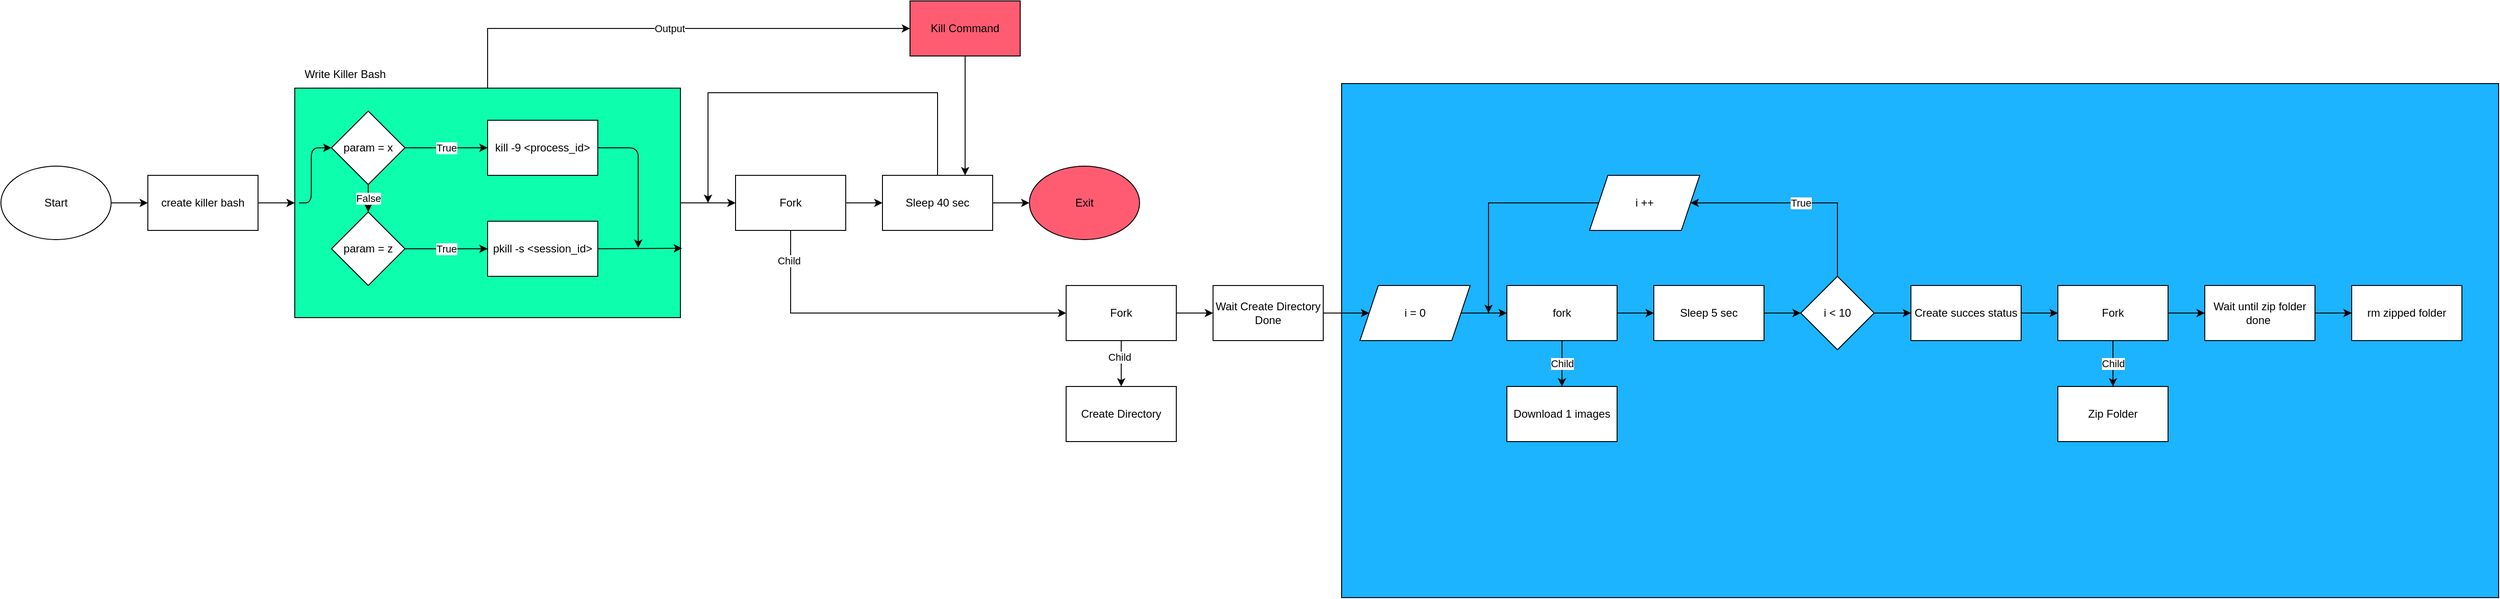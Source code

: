 <mxfile version="14.6.1" type="github"><diagram id="8zB_kewlnMecwqlse5ha" name="Page-1"><mxGraphModel dx="1600" dy="2457" grid="1" gridSize="10" guides="1" tooltips="1" connect="1" arrows="1" fold="1" page="1" pageScale="1" pageWidth="1169" pageHeight="1654" math="0" shadow="0"><root><mxCell id="0"/><mxCell id="1" parent="0"/><mxCell id="x6HGFr7esMn7vDFAvjid-67" value="" style="rounded=0;whiteSpace=wrap;html=1;fillColor=#1CB3FF;" parent="1" vertex="1"><mxGeometry x="1580" y="70" width="1260" height="560" as="geometry"/></mxCell><mxCell id="x6HGFr7esMn7vDFAvjid-27" style="edgeStyle=orthogonalEdgeStyle;rounded=0;orthogonalLoop=1;jettySize=auto;html=1;" parent="1" source="x6HGFr7esMn7vDFAvjid-4" target="x6HGFr7esMn7vDFAvjid-26" edge="1"><mxGeometry relative="1" as="geometry"/></mxCell><mxCell id="x6HGFr7esMn7vDFAvjid-73" value="Output" style="edgeStyle=orthogonalEdgeStyle;rounded=0;orthogonalLoop=1;jettySize=auto;html=1;" parent="1" source="x6HGFr7esMn7vDFAvjid-4" target="x6HGFr7esMn7vDFAvjid-68" edge="1"><mxGeometry relative="1" as="geometry"><Array as="points"><mxPoint x="650" y="10"/></Array></mxGeometry></mxCell><mxCell id="x6HGFr7esMn7vDFAvjid-4" value="" style="rounded=0;whiteSpace=wrap;html=1;fillColor=#0DFFAE;" parent="1" vertex="1"><mxGeometry x="440" y="75" width="420" height="250" as="geometry"/></mxCell><mxCell id="x6HGFr7esMn7vDFAvjid-3" style="edgeStyle=orthogonalEdgeStyle;rounded=0;orthogonalLoop=1;jettySize=auto;html=1;" parent="1" source="x6HGFr7esMn7vDFAvjid-1" target="x6HGFr7esMn7vDFAvjid-2" edge="1"><mxGeometry relative="1" as="geometry"/></mxCell><mxCell id="x6HGFr7esMn7vDFAvjid-1" value="Start" style="ellipse;whiteSpace=wrap;html=1;" parent="1" vertex="1"><mxGeometry x="120" y="160" width="120" height="80" as="geometry"/></mxCell><mxCell id="x6HGFr7esMn7vDFAvjid-5" style="edgeStyle=orthogonalEdgeStyle;rounded=0;orthogonalLoop=1;jettySize=auto;html=1;" parent="1" source="x6HGFr7esMn7vDFAvjid-2" target="x6HGFr7esMn7vDFAvjid-4" edge="1"><mxGeometry relative="1" as="geometry"/></mxCell><mxCell id="x6HGFr7esMn7vDFAvjid-2" value="create killer bash" style="rounded=0;whiteSpace=wrap;html=1;" parent="1" vertex="1"><mxGeometry x="280" y="170" width="120" height="60" as="geometry"/></mxCell><mxCell id="x6HGFr7esMn7vDFAvjid-8" value="True" style="edgeStyle=orthogonalEdgeStyle;rounded=0;orthogonalLoop=1;jettySize=auto;html=1;" parent="1" source="x6HGFr7esMn7vDFAvjid-6" target="x6HGFr7esMn7vDFAvjid-7" edge="1"><mxGeometry relative="1" as="geometry"/></mxCell><mxCell id="x6HGFr7esMn7vDFAvjid-6" value="param = z" style="rhombus;whiteSpace=wrap;html=1;" parent="1" vertex="1"><mxGeometry x="480" y="210" width="80" height="80" as="geometry"/></mxCell><mxCell id="x6HGFr7esMn7vDFAvjid-7" value="pkill -s &amp;lt;session_id&amp;gt;" style="rounded=0;whiteSpace=wrap;html=1;" parent="1" vertex="1"><mxGeometry x="650" y="220" width="120" height="60" as="geometry"/></mxCell><mxCell id="x6HGFr7esMn7vDFAvjid-15" value="False" style="edgeStyle=orthogonalEdgeStyle;rounded=0;orthogonalLoop=1;jettySize=auto;html=1;" parent="1" source="x6HGFr7esMn7vDFAvjid-9" target="x6HGFr7esMn7vDFAvjid-6" edge="1"><mxGeometry relative="1" as="geometry"/></mxCell><mxCell id="x6HGFr7esMn7vDFAvjid-9" value="param = x" style="rhombus;whiteSpace=wrap;html=1;" parent="1" vertex="1"><mxGeometry x="480" y="100" width="80" height="80" as="geometry"/></mxCell><mxCell id="x6HGFr7esMn7vDFAvjid-10" value="True" style="edgeStyle=orthogonalEdgeStyle;rounded=0;orthogonalLoop=1;jettySize=auto;html=1;" parent="1" source="x6HGFr7esMn7vDFAvjid-9" target="x6HGFr7esMn7vDFAvjid-11" edge="1"><mxGeometry relative="1" as="geometry"/></mxCell><mxCell id="x6HGFr7esMn7vDFAvjid-11" value="kill -9 &amp;lt;process_id&amp;gt;" style="rounded=0;whiteSpace=wrap;html=1;" parent="1" vertex="1"><mxGeometry x="650" y="110" width="120" height="60" as="geometry"/></mxCell><mxCell id="x6HGFr7esMn7vDFAvjid-18" value="" style="endArrow=classic;html=1;exitX=0.011;exitY=0.5;exitDx=0;exitDy=0;exitPerimeter=0;" parent="1" source="x6HGFr7esMn7vDFAvjid-4" edge="1"><mxGeometry width="50" height="50" relative="1" as="geometry"><mxPoint x="450" y="220" as="sourcePoint"/><mxPoint x="480" y="140" as="targetPoint"/><Array as="points"><mxPoint x="458" y="200"/><mxPoint x="458" y="140"/></Array></mxGeometry></mxCell><mxCell id="x6HGFr7esMn7vDFAvjid-19" value="Write Killer Bash" style="text;html=1;strokeColor=none;fillColor=none;align=center;verticalAlign=middle;whiteSpace=wrap;rounded=0;" parent="1" vertex="1"><mxGeometry x="440" y="50" width="110" height="20" as="geometry"/></mxCell><mxCell id="x6HGFr7esMn7vDFAvjid-23" value="" style="endArrow=classic;html=1;exitX=1;exitY=0.5;exitDx=0;exitDy=0;" parent="1" source="x6HGFr7esMn7vDFAvjid-11" edge="1"><mxGeometry width="50" height="50" relative="1" as="geometry"><mxPoint x="790" y="190" as="sourcePoint"/><mxPoint x="814" y="249" as="targetPoint"/><Array as="points"><mxPoint x="814" y="140"/></Array></mxGeometry></mxCell><mxCell id="x6HGFr7esMn7vDFAvjid-24" value="" style="endArrow=classic;html=1;exitX=1;exitY=0.5;exitDx=0;exitDy=0;entryX=1.004;entryY=0.698;entryDx=0;entryDy=0;entryPerimeter=0;" parent="1" source="x6HGFr7esMn7vDFAvjid-7" target="x6HGFr7esMn7vDFAvjid-4" edge="1"><mxGeometry width="50" height="50" relative="1" as="geometry"><mxPoint x="780" y="270" as="sourcePoint"/><mxPoint x="830" y="220" as="targetPoint"/></mxGeometry></mxCell><mxCell id="x6HGFr7esMn7vDFAvjid-30" style="edgeStyle=orthogonalEdgeStyle;rounded=0;orthogonalLoop=1;jettySize=auto;html=1;" parent="1" source="x6HGFr7esMn7vDFAvjid-26" target="x6HGFr7esMn7vDFAvjid-29" edge="1"><mxGeometry relative="1" as="geometry"/></mxCell><mxCell id="x6HGFr7esMn7vDFAvjid-32" style="edgeStyle=orthogonalEdgeStyle;rounded=0;orthogonalLoop=1;jettySize=auto;html=1;" parent="1" source="x6HGFr7esMn7vDFAvjid-26" target="x6HGFr7esMn7vDFAvjid-33" edge="1"><mxGeometry relative="1" as="geometry"><mxPoint x="1280" y="320" as="targetPoint"/><Array as="points"><mxPoint x="980" y="320"/></Array></mxGeometry></mxCell><mxCell id="x6HGFr7esMn7vDFAvjid-36" value="Child" style="edgeLabel;html=1;align=center;verticalAlign=middle;resizable=0;points=[];" parent="x6HGFr7esMn7vDFAvjid-32" vertex="1" connectable="0"><mxGeometry x="-0.83" y="-2" relative="1" as="geometry"><mxPoint as="offset"/></mxGeometry></mxCell><mxCell id="x6HGFr7esMn7vDFAvjid-26" value="Fork" style="rounded=0;whiteSpace=wrap;html=1;" parent="1" vertex="1"><mxGeometry x="920" y="170" width="120" height="60" as="geometry"/></mxCell><mxCell id="x6HGFr7esMn7vDFAvjid-31" style="edgeStyle=orthogonalEdgeStyle;rounded=0;orthogonalLoop=1;jettySize=auto;html=1;" parent="1" source="x6HGFr7esMn7vDFAvjid-29" edge="1"><mxGeometry relative="1" as="geometry"><mxPoint x="890" y="200" as="targetPoint"/><Array as="points"><mxPoint x="1140" y="80"/><mxPoint x="890" y="80"/></Array></mxGeometry></mxCell><mxCell id="x6HGFr7esMn7vDFAvjid-70" style="edgeStyle=orthogonalEdgeStyle;rounded=0;orthogonalLoop=1;jettySize=auto;html=1;" parent="1" source="x6HGFr7esMn7vDFAvjid-29" target="x6HGFr7esMn7vDFAvjid-72" edge="1"><mxGeometry relative="1" as="geometry"><mxPoint x="1240" y="200" as="targetPoint"/></mxGeometry></mxCell><mxCell id="x6HGFr7esMn7vDFAvjid-29" value="Sleep 40 sec" style="rounded=0;whiteSpace=wrap;html=1;" parent="1" vertex="1"><mxGeometry x="1080" y="170" width="120" height="60" as="geometry"/></mxCell><mxCell id="x6HGFr7esMn7vDFAvjid-34" style="edgeStyle=orthogonalEdgeStyle;rounded=0;orthogonalLoop=1;jettySize=auto;html=1;" parent="1" source="x6HGFr7esMn7vDFAvjid-33" target="x6HGFr7esMn7vDFAvjid-39" edge="1"><mxGeometry relative="1" as="geometry"><mxPoint x="1440" y="320" as="targetPoint"/></mxGeometry></mxCell><mxCell id="x6HGFr7esMn7vDFAvjid-37" style="edgeStyle=orthogonalEdgeStyle;rounded=0;orthogonalLoop=1;jettySize=auto;html=1;" parent="1" source="x6HGFr7esMn7vDFAvjid-33" target="x6HGFr7esMn7vDFAvjid-35" edge="1"><mxGeometry relative="1" as="geometry"/></mxCell><mxCell id="x6HGFr7esMn7vDFAvjid-38" value="Child" style="edgeLabel;html=1;align=center;verticalAlign=middle;resizable=0;points=[];" parent="x6HGFr7esMn7vDFAvjid-37" vertex="1" connectable="0"><mxGeometry x="-0.303" y="-2" relative="1" as="geometry"><mxPoint as="offset"/></mxGeometry></mxCell><mxCell id="x6HGFr7esMn7vDFAvjid-33" value="Fork" style="rounded=0;whiteSpace=wrap;html=1;" parent="1" vertex="1"><mxGeometry x="1280" y="290" width="120" height="60" as="geometry"/></mxCell><mxCell id="x6HGFr7esMn7vDFAvjid-35" value="Create Directory" style="rounded=0;whiteSpace=wrap;html=1;" parent="1" vertex="1"><mxGeometry x="1280" y="400" width="120" height="60" as="geometry"/></mxCell><mxCell id="x6HGFr7esMn7vDFAvjid-41" style="edgeStyle=orthogonalEdgeStyle;rounded=0;orthogonalLoop=1;jettySize=auto;html=1;" parent="1" source="x6HGFr7esMn7vDFAvjid-39" target="x6HGFr7esMn7vDFAvjid-43" edge="1"><mxGeometry relative="1" as="geometry"><mxPoint x="1600" y="320" as="targetPoint"/></mxGeometry></mxCell><mxCell id="x6HGFr7esMn7vDFAvjid-39" value="Wait Create Directory Done" style="rounded=0;whiteSpace=wrap;html=1;" parent="1" vertex="1"><mxGeometry x="1440" y="290" width="120" height="60" as="geometry"/></mxCell><mxCell id="x6HGFr7esMn7vDFAvjid-45" style="edgeStyle=orthogonalEdgeStyle;rounded=0;orthogonalLoop=1;jettySize=auto;html=1;" parent="1" source="x6HGFr7esMn7vDFAvjid-43" target="x6HGFr7esMn7vDFAvjid-44" edge="1"><mxGeometry relative="1" as="geometry"/></mxCell><mxCell id="x6HGFr7esMn7vDFAvjid-43" value="i = 0" style="shape=parallelogram;perimeter=parallelogramPerimeter;whiteSpace=wrap;html=1;fixedSize=1;" parent="1" vertex="1"><mxGeometry x="1600" y="290" width="120" height="60" as="geometry"/></mxCell><mxCell id="x6HGFr7esMn7vDFAvjid-47" value="Child" style="edgeStyle=orthogonalEdgeStyle;rounded=0;orthogonalLoop=1;jettySize=auto;html=1;" parent="1" source="x6HGFr7esMn7vDFAvjid-44" target="x6HGFr7esMn7vDFAvjid-46" edge="1"><mxGeometry relative="1" as="geometry"/></mxCell><mxCell id="x6HGFr7esMn7vDFAvjid-49" style="edgeStyle=orthogonalEdgeStyle;rounded=0;orthogonalLoop=1;jettySize=auto;html=1;" parent="1" source="x6HGFr7esMn7vDFAvjid-44" target="x6HGFr7esMn7vDFAvjid-48" edge="1"><mxGeometry relative="1" as="geometry"/></mxCell><mxCell id="x6HGFr7esMn7vDFAvjid-44" value="fork" style="rounded=0;whiteSpace=wrap;html=1;" parent="1" vertex="1"><mxGeometry x="1760" y="290" width="120" height="60" as="geometry"/></mxCell><mxCell id="x6HGFr7esMn7vDFAvjid-46" value="Download 1 images" style="rounded=0;whiteSpace=wrap;html=1;" parent="1" vertex="1"><mxGeometry x="1760" y="400" width="120" height="60" as="geometry"/></mxCell><mxCell id="x6HGFr7esMn7vDFAvjid-51" style="edgeStyle=orthogonalEdgeStyle;rounded=0;orthogonalLoop=1;jettySize=auto;html=1;" parent="1" source="x6HGFr7esMn7vDFAvjid-48" target="x6HGFr7esMn7vDFAvjid-50" edge="1"><mxGeometry relative="1" as="geometry"/></mxCell><mxCell id="x6HGFr7esMn7vDFAvjid-48" value="Sleep 5 sec" style="rounded=0;whiteSpace=wrap;html=1;" parent="1" vertex="1"><mxGeometry x="1920" y="290" width="120" height="60" as="geometry"/></mxCell><mxCell id="x6HGFr7esMn7vDFAvjid-52" value="" style="edgeStyle=orthogonalEdgeStyle;rounded=0;orthogonalLoop=1;jettySize=auto;html=1;" parent="1" source="x6HGFr7esMn7vDFAvjid-53" edge="1"><mxGeometry relative="1" as="geometry"><mxPoint x="1740" y="320" as="targetPoint"/><Array as="points"><mxPoint x="1740" y="200"/></Array></mxGeometry></mxCell><mxCell id="x6HGFr7esMn7vDFAvjid-55" style="edgeStyle=orthogonalEdgeStyle;rounded=0;orthogonalLoop=1;jettySize=auto;html=1;" parent="1" source="x6HGFr7esMn7vDFAvjid-56" target="x6HGFr7esMn7vDFAvjid-58" edge="1"><mxGeometry relative="1" as="geometry"><mxPoint x="2120" y="490" as="targetPoint"/></mxGeometry></mxCell><mxCell id="x6HGFr7esMn7vDFAvjid-50" value="i &amp;lt; 10" style="rhombus;whiteSpace=wrap;html=1;" parent="1" vertex="1"><mxGeometry x="2080" y="280" width="80" height="80" as="geometry"/></mxCell><mxCell id="x6HGFr7esMn7vDFAvjid-53" value="i ++" style="shape=parallelogram;perimeter=parallelogramPerimeter;whiteSpace=wrap;html=1;fixedSize=1;" parent="1" vertex="1"><mxGeometry x="1850" y="170" width="120" height="60" as="geometry"/></mxCell><mxCell id="x6HGFr7esMn7vDFAvjid-54" value="True" style="edgeStyle=orthogonalEdgeStyle;rounded=0;orthogonalLoop=1;jettySize=auto;html=1;" parent="1" source="x6HGFr7esMn7vDFAvjid-50" target="x6HGFr7esMn7vDFAvjid-53" edge="1"><mxGeometry relative="1" as="geometry"><mxPoint x="1740" y="320" as="targetPoint"/><mxPoint x="2120" y="280" as="sourcePoint"/><Array as="points"><mxPoint x="2120" y="200"/></Array></mxGeometry></mxCell><mxCell id="x6HGFr7esMn7vDFAvjid-56" value="Create succes status" style="rounded=0;whiteSpace=wrap;html=1;" parent="1" vertex="1"><mxGeometry x="2200" y="290" width="120" height="60" as="geometry"/></mxCell><mxCell id="x6HGFr7esMn7vDFAvjid-57" style="edgeStyle=orthogonalEdgeStyle;rounded=0;orthogonalLoop=1;jettySize=auto;html=1;" parent="1" source="x6HGFr7esMn7vDFAvjid-50" target="x6HGFr7esMn7vDFAvjid-56" edge="1"><mxGeometry relative="1" as="geometry"><mxPoint x="2120" y="460" as="targetPoint"/><mxPoint x="2120" y="360" as="sourcePoint"/></mxGeometry></mxCell><mxCell id="x6HGFr7esMn7vDFAvjid-61" value="Child" style="edgeStyle=orthogonalEdgeStyle;rounded=0;orthogonalLoop=1;jettySize=auto;html=1;" parent="1" source="x6HGFr7esMn7vDFAvjid-58" target="x6HGFr7esMn7vDFAvjid-60" edge="1"><mxGeometry relative="1" as="geometry"/></mxCell><mxCell id="x6HGFr7esMn7vDFAvjid-63" style="edgeStyle=orthogonalEdgeStyle;rounded=0;orthogonalLoop=1;jettySize=auto;html=1;" parent="1" source="x6HGFr7esMn7vDFAvjid-58" target="x6HGFr7esMn7vDFAvjid-62" edge="1"><mxGeometry relative="1" as="geometry"/></mxCell><mxCell id="x6HGFr7esMn7vDFAvjid-58" value="Fork" style="rounded=0;whiteSpace=wrap;html=1;" parent="1" vertex="1"><mxGeometry x="2360" y="290" width="120" height="60" as="geometry"/></mxCell><mxCell id="x6HGFr7esMn7vDFAvjid-60" value="Zip Folder" style="rounded=0;whiteSpace=wrap;html=1;" parent="1" vertex="1"><mxGeometry x="2360" y="400" width="120" height="60" as="geometry"/></mxCell><mxCell id="x6HGFr7esMn7vDFAvjid-65" style="edgeStyle=orthogonalEdgeStyle;rounded=0;orthogonalLoop=1;jettySize=auto;html=1;" parent="1" source="x6HGFr7esMn7vDFAvjid-62" target="x6HGFr7esMn7vDFAvjid-64" edge="1"><mxGeometry relative="1" as="geometry"/></mxCell><mxCell id="x6HGFr7esMn7vDFAvjid-62" value="Wait until zip folder done&amp;nbsp;" style="rounded=0;whiteSpace=wrap;html=1;" parent="1" vertex="1"><mxGeometry x="2520" y="290" width="120" height="60" as="geometry"/></mxCell><mxCell id="x6HGFr7esMn7vDFAvjid-64" value="rm zipped folder" style="rounded=0;whiteSpace=wrap;html=1;" parent="1" vertex="1"><mxGeometry x="2680" y="290" width="120" height="60" as="geometry"/></mxCell><mxCell id="x6HGFr7esMn7vDFAvjid-69" style="edgeStyle=orthogonalEdgeStyle;rounded=0;orthogonalLoop=1;jettySize=auto;html=1;entryX=0.75;entryY=0;entryDx=0;entryDy=0;" parent="1" source="x6HGFr7esMn7vDFAvjid-68" target="x6HGFr7esMn7vDFAvjid-29" edge="1"><mxGeometry relative="1" as="geometry"/></mxCell><mxCell id="x6HGFr7esMn7vDFAvjid-68" value="Kill Command" style="rounded=0;whiteSpace=wrap;html=1;fillColor=#FF5C72;" parent="1" vertex="1"><mxGeometry x="1110" y="-20" width="120" height="60" as="geometry"/></mxCell><mxCell id="x6HGFr7esMn7vDFAvjid-72" value="Exit" style="ellipse;whiteSpace=wrap;html=1;fillColor=#FF5C72;" parent="1" vertex="1"><mxGeometry x="1240" y="160" width="120" height="80" as="geometry"/></mxCell></root></mxGraphModel></diagram></mxfile>